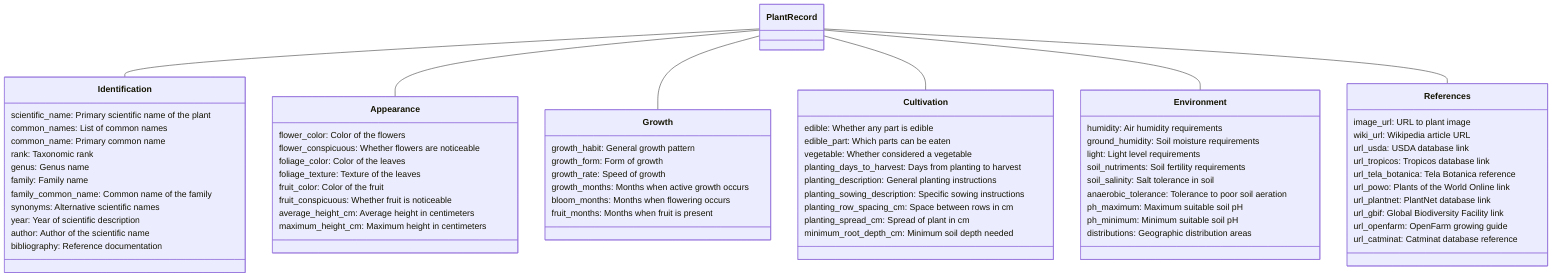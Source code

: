 classDiagram
    class PlantRecord {
    }

    class Identification {
        scientific_name: Primary scientific name of the plant
        common_names: List of common names
        common_name: Primary common name
        rank: Taxonomic rank
        genus: Genus name
        family: Family name
        family_common_name: Common name of the family
        synonyms: Alternative scientific names
        year: Year of scientific description
        author: Author of the scientific name
        bibliography: Reference documentation
    }

    class Appearance {
        flower_color: Color of the flowers
        flower_conspicuous: Whether flowers are noticeable
        foliage_color: Color of the leaves
        foliage_texture: Texture of the leaves
        fruit_color: Color of the fruit
        fruit_conspicuous: Whether fruit is noticeable
        average_height_cm: Average height in centimeters
        maximum_height_cm: Maximum height in centimeters
    }

    class Growth {
        growth_habit: General growth pattern
        growth_form: Form of growth
        growth_rate: Speed of growth
        growth_months: Months when active growth occurs
        bloom_months: Months when flowering occurs
        fruit_months: Months when fruit is present
    }

    class Cultivation {
        edible: Whether any part is edible
        edible_part: Which parts can be eaten
        vegetable: Whether considered a vegetable
        planting_days_to_harvest: Days from planting to harvest
        planting_description: General planting instructions
        planting_sowing_description: Specific sowing instructions
        planting_row_spacing_cm: Space between rows in cm
        planting_spread_cm: Spread of plant in cm
        minimum_root_depth_cm: Minimum soil depth needed
    }

    class Environment {
        humidity: Air humidity requirements
        ground_humidity: Soil moisture requirements
        light: Light level requirements
        soil_nutriments: Soil fertility requirements
        soil_salinity: Salt tolerance in soil
        anaerobic_tolerance: Tolerance to poor soil aeration
        ph_maximum: Maximum suitable soil pH
        ph_minimum: Minimum suitable soil pH
        distributions: Geographic distribution areas
    }

    class References {
        image_url: URL to plant image
        wiki_url: Wikipedia article URL
        url_usda: USDA database link
        url_tropicos: Tropicos database link
        url_tela_botanica: Tela Botanica reference
        url_powo: Plants of the World Online link
        url_plantnet: PlantNet database link
        url_gbif: Global Biodiversity Facility link
        url_openfarm: OpenFarm growing guide
        url_catminat: Catminat database reference
    }

    PlantRecord -- Identification
    PlantRecord -- Appearance
    PlantRecord -- Growth
    PlantRecord -- Cultivation
    PlantRecord -- Environment
    PlantRecord -- References